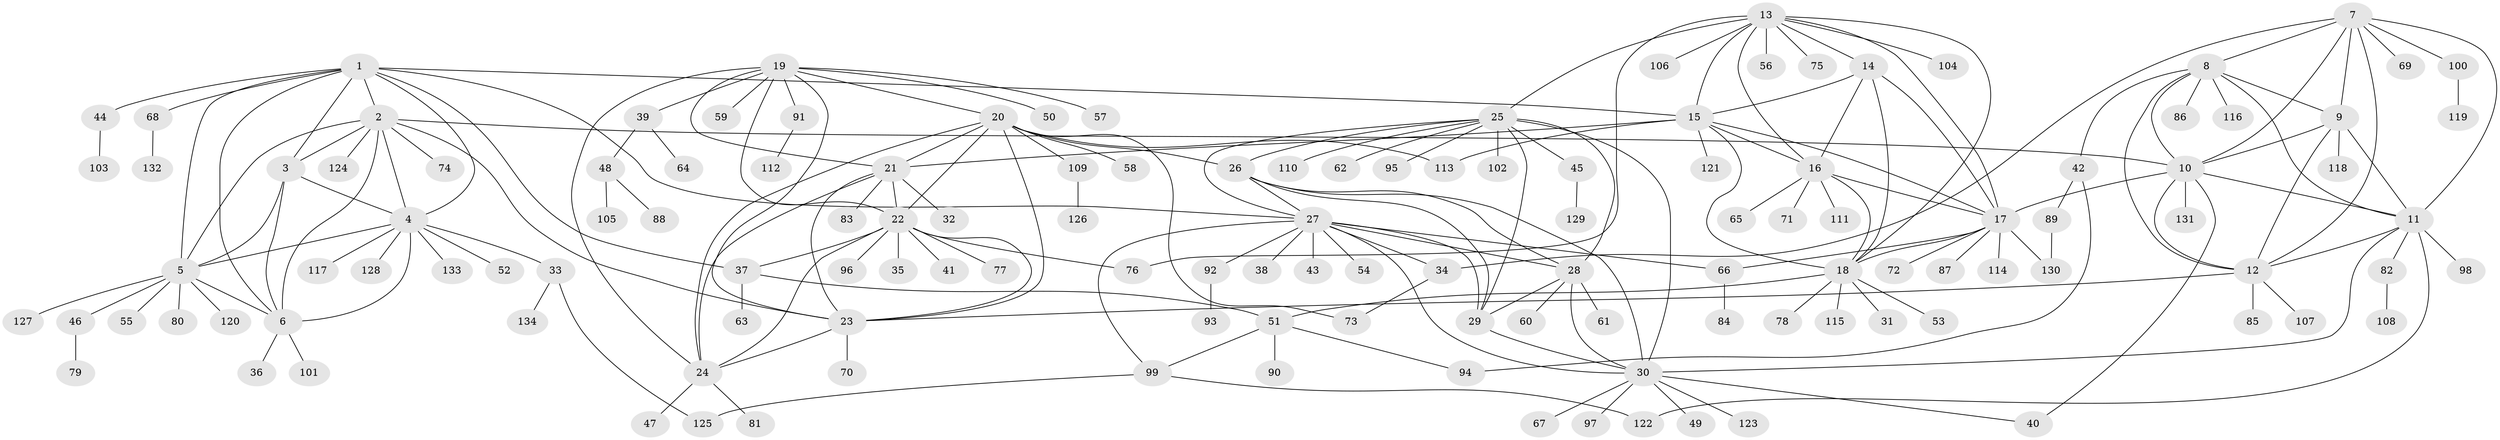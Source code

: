 // coarse degree distribution, {16: 0.009345794392523364, 14: 0.009345794392523364, 5: 0.037383177570093455, 9: 0.04672897196261682, 10: 0.009345794392523364, 6: 0.037383177570093455, 8: 0.018691588785046728, 7: 0.009345794392523364, 15: 0.018691588785046728, 4: 0.018691588785046728, 11: 0.009345794392523364, 1: 0.6074766355140186, 3: 0.056074766355140186, 2: 0.11214953271028037}
// Generated by graph-tools (version 1.1) at 2025/42/03/06/25 10:42:07]
// undirected, 134 vertices, 202 edges
graph export_dot {
graph [start="1"]
  node [color=gray90,style=filled];
  1;
  2;
  3;
  4;
  5;
  6;
  7;
  8;
  9;
  10;
  11;
  12;
  13;
  14;
  15;
  16;
  17;
  18;
  19;
  20;
  21;
  22;
  23;
  24;
  25;
  26;
  27;
  28;
  29;
  30;
  31;
  32;
  33;
  34;
  35;
  36;
  37;
  38;
  39;
  40;
  41;
  42;
  43;
  44;
  45;
  46;
  47;
  48;
  49;
  50;
  51;
  52;
  53;
  54;
  55;
  56;
  57;
  58;
  59;
  60;
  61;
  62;
  63;
  64;
  65;
  66;
  67;
  68;
  69;
  70;
  71;
  72;
  73;
  74;
  75;
  76;
  77;
  78;
  79;
  80;
  81;
  82;
  83;
  84;
  85;
  86;
  87;
  88;
  89;
  90;
  91;
  92;
  93;
  94;
  95;
  96;
  97;
  98;
  99;
  100;
  101;
  102;
  103;
  104;
  105;
  106;
  107;
  108;
  109;
  110;
  111;
  112;
  113;
  114;
  115;
  116;
  117;
  118;
  119;
  120;
  121;
  122;
  123;
  124;
  125;
  126;
  127;
  128;
  129;
  130;
  131;
  132;
  133;
  134;
  1 -- 2;
  1 -- 3;
  1 -- 4;
  1 -- 5;
  1 -- 6;
  1 -- 15;
  1 -- 27;
  1 -- 37;
  1 -- 44;
  1 -- 68;
  2 -- 3;
  2 -- 4;
  2 -- 5;
  2 -- 6;
  2 -- 10;
  2 -- 23;
  2 -- 74;
  2 -- 124;
  3 -- 4;
  3 -- 5;
  3 -- 6;
  4 -- 5;
  4 -- 6;
  4 -- 33;
  4 -- 52;
  4 -- 117;
  4 -- 128;
  4 -- 133;
  5 -- 6;
  5 -- 46;
  5 -- 55;
  5 -- 80;
  5 -- 120;
  5 -- 127;
  6 -- 36;
  6 -- 101;
  7 -- 8;
  7 -- 9;
  7 -- 10;
  7 -- 11;
  7 -- 12;
  7 -- 34;
  7 -- 69;
  7 -- 100;
  8 -- 9;
  8 -- 10;
  8 -- 11;
  8 -- 12;
  8 -- 42;
  8 -- 86;
  8 -- 116;
  9 -- 10;
  9 -- 11;
  9 -- 12;
  9 -- 118;
  10 -- 11;
  10 -- 12;
  10 -- 17;
  10 -- 40;
  10 -- 131;
  11 -- 12;
  11 -- 30;
  11 -- 82;
  11 -- 98;
  11 -- 122;
  12 -- 23;
  12 -- 85;
  12 -- 107;
  13 -- 14;
  13 -- 15;
  13 -- 16;
  13 -- 17;
  13 -- 18;
  13 -- 25;
  13 -- 56;
  13 -- 75;
  13 -- 76;
  13 -- 104;
  13 -- 106;
  14 -- 15;
  14 -- 16;
  14 -- 17;
  14 -- 18;
  15 -- 16;
  15 -- 17;
  15 -- 18;
  15 -- 21;
  15 -- 113;
  15 -- 121;
  16 -- 17;
  16 -- 18;
  16 -- 65;
  16 -- 71;
  16 -- 111;
  17 -- 18;
  17 -- 66;
  17 -- 72;
  17 -- 87;
  17 -- 114;
  17 -- 130;
  18 -- 31;
  18 -- 51;
  18 -- 53;
  18 -- 78;
  18 -- 115;
  19 -- 20;
  19 -- 21;
  19 -- 22;
  19 -- 23;
  19 -- 24;
  19 -- 39;
  19 -- 50;
  19 -- 57;
  19 -- 59;
  19 -- 91;
  20 -- 21;
  20 -- 22;
  20 -- 23;
  20 -- 24;
  20 -- 26;
  20 -- 58;
  20 -- 73;
  20 -- 109;
  20 -- 113;
  21 -- 22;
  21 -- 23;
  21 -- 24;
  21 -- 32;
  21 -- 83;
  22 -- 23;
  22 -- 24;
  22 -- 35;
  22 -- 37;
  22 -- 41;
  22 -- 76;
  22 -- 77;
  22 -- 96;
  23 -- 24;
  23 -- 70;
  24 -- 47;
  24 -- 81;
  25 -- 26;
  25 -- 27;
  25 -- 28;
  25 -- 29;
  25 -- 30;
  25 -- 45;
  25 -- 62;
  25 -- 95;
  25 -- 102;
  25 -- 110;
  26 -- 27;
  26 -- 28;
  26 -- 29;
  26 -- 30;
  27 -- 28;
  27 -- 29;
  27 -- 30;
  27 -- 34;
  27 -- 38;
  27 -- 43;
  27 -- 54;
  27 -- 66;
  27 -- 92;
  27 -- 99;
  28 -- 29;
  28 -- 30;
  28 -- 60;
  28 -- 61;
  29 -- 30;
  30 -- 40;
  30 -- 49;
  30 -- 67;
  30 -- 97;
  30 -- 123;
  33 -- 125;
  33 -- 134;
  34 -- 73;
  37 -- 51;
  37 -- 63;
  39 -- 48;
  39 -- 64;
  42 -- 89;
  42 -- 94;
  44 -- 103;
  45 -- 129;
  46 -- 79;
  48 -- 88;
  48 -- 105;
  51 -- 90;
  51 -- 94;
  51 -- 99;
  66 -- 84;
  68 -- 132;
  82 -- 108;
  89 -- 130;
  91 -- 112;
  92 -- 93;
  99 -- 122;
  99 -- 125;
  100 -- 119;
  109 -- 126;
}
